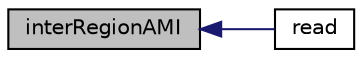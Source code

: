 digraph "interRegionAMI"
{
  bgcolor="transparent";
  edge [fontname="Helvetica",fontsize="10",labelfontname="Helvetica",labelfontsize="10"];
  node [fontname="Helvetica",fontsize="10",shape=record];
  rankdir="LR";
  Node443 [label="interRegionAMI",height=0.2,width=0.4,color="black", fillcolor="grey75", style="filled", fontcolor="black"];
  Node443 -> Node444 [dir="back",color="midnightblue",fontsize="10",style="solid",fontname="Helvetica"];
  Node444 [label="read",height=0.2,width=0.4,color="black",URL="$a30073.html#a6ce0c64db98eb6144d363dbfc86104eb",tooltip="Read control parameters from dictionary. "];
}

